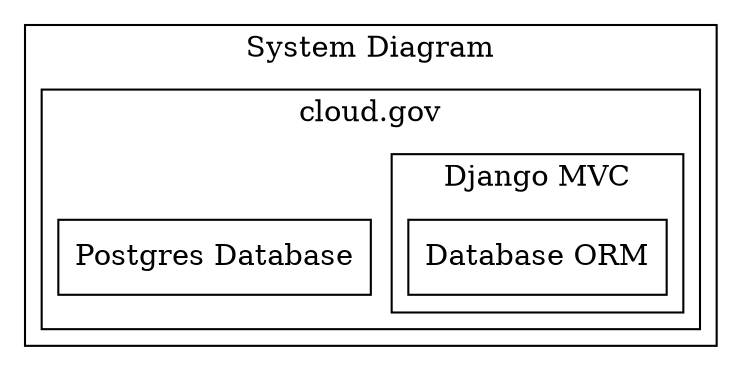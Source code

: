 digraph systemDiagram {
  # Install graphviz and run `fdp -Tpng system.dot -o system_diagram.png`
  subgraph cluster_0 {
    label="System Diagram";
    node [shape=record];#    registrant [labe!="Registrant"];
    subgraph cluster_cloud {
      label="cloud.gov";
      node [shape=record];
      postgres [label="Postgres Database"];
      subgraph cluster_django {
        label="Django MVC";
        node [shape=record];
        models [pos="0,1!" label="Database ORM"];
      }
    }
  }
}
